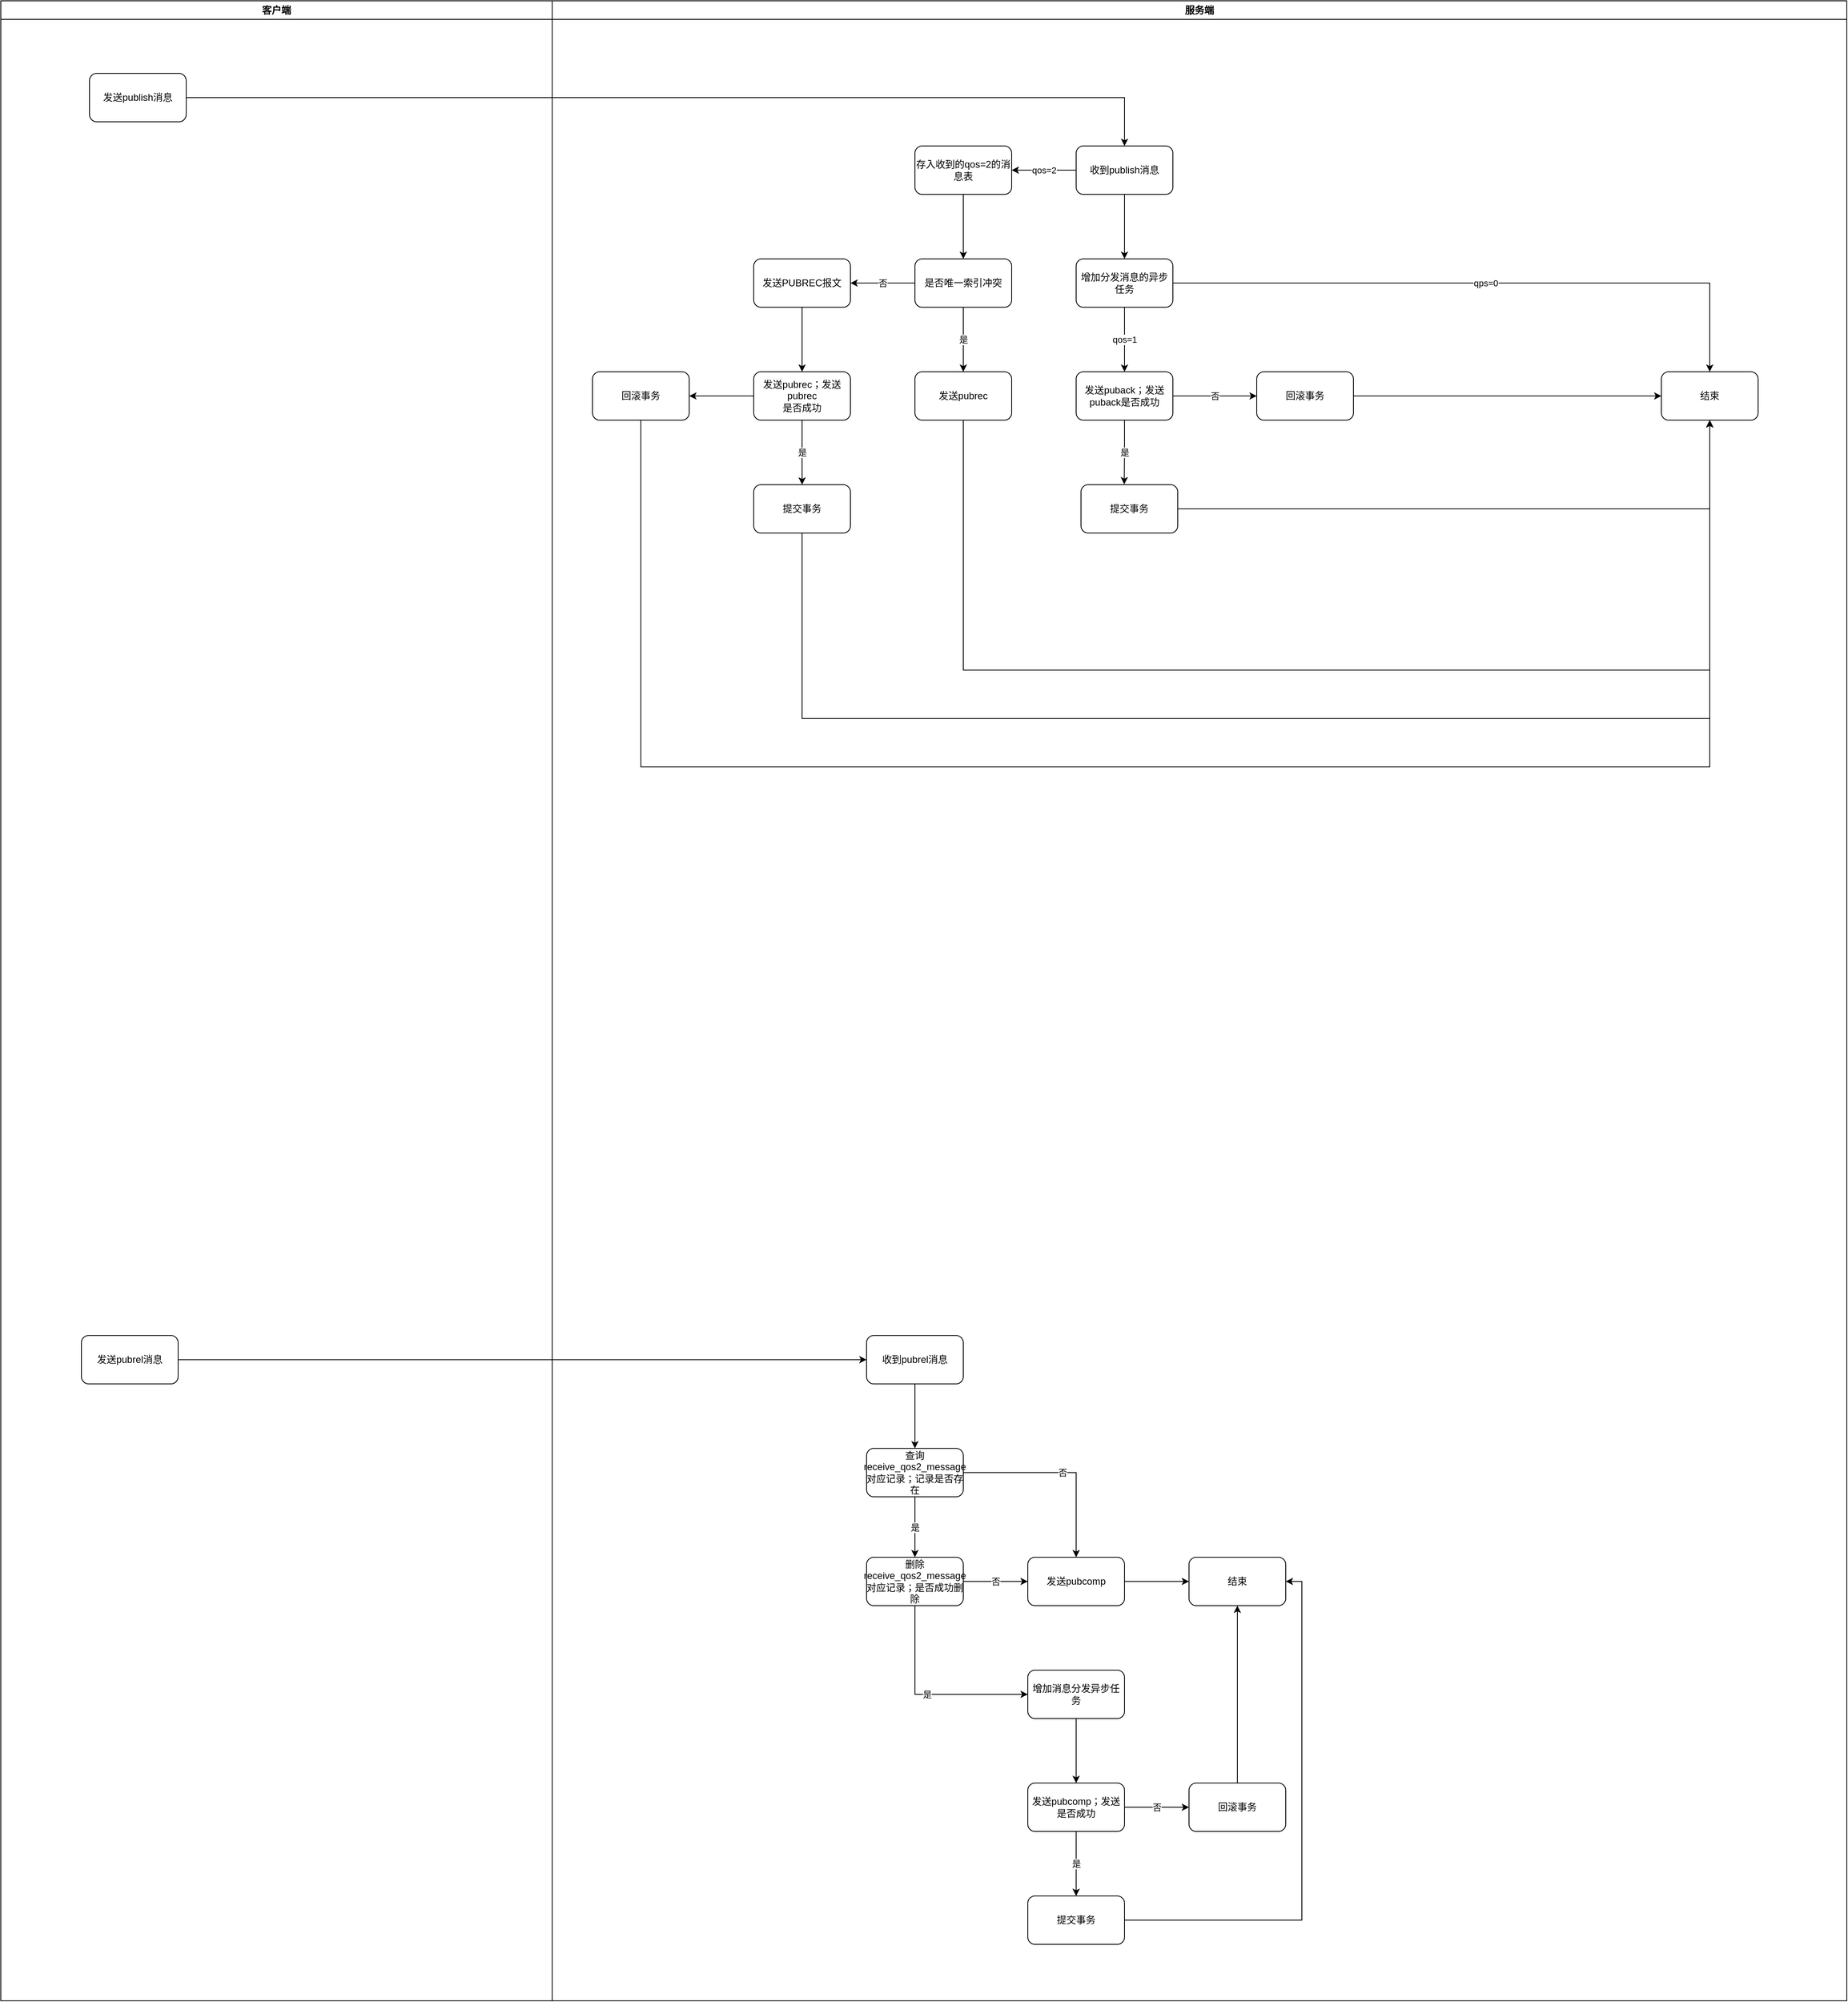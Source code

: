 <mxfile version="13.7.9" type="embed" pages="4"><diagram id="PDdm4LYdHplyjlYsy8n4" name="入站消息"><mxGraphModel dx="2298" dy="528" grid="1" gridSize="10" guides="1" tooltips="1" connect="1" arrows="1" fold="1" page="1" pageScale="1" pageWidth="850" pageHeight="1100" math="0" shadow="0"><root><mxCell id="0"/><mxCell id="1" parent="0"/><mxCell id="8kpK-hT3R2jEai4biR_k-1" value="服务端" style="swimlane;whiteSpace=wrap;html=1;startSize=23;" parent="1" vertex="1"><mxGeometry x="414" y="240" width="1606" height="2480" as="geometry"/></mxCell><mxCell id="O4QeAjEl9ZoxxgIogJ_r-10" value="" style="edgeStyle=orthogonalEdgeStyle;rounded=0;orthogonalLoop=1;jettySize=auto;html=1;" parent="8kpK-hT3R2jEai4biR_k-1" source="8kpK-hT3R2jEai4biR_k-6" target="O4QeAjEl9ZoxxgIogJ_r-9" edge="1"><mxGeometry relative="1" as="geometry"/></mxCell><mxCell id="8kpK-hT3R2jEai4biR_k-6" value="收到pubrel消息" style="rounded=1;whiteSpace=wrap;html=1;" parent="8kpK-hT3R2jEai4biR_k-1" vertex="1"><mxGeometry x="390.0" y="1655" width="120" height="60" as="geometry"/></mxCell><mxCell id="8kpK-hT3R2jEai4biR_k-9" value="结束" style="rounded=1;whiteSpace=wrap;html=1;" parent="8kpK-hT3R2jEai4biR_k-1" vertex="1"><mxGeometry x="1376" y="460" width="120" height="60" as="geometry"/></mxCell><mxCell id="8kpK-hT3R2jEai4biR_k-10" value="qos=1" style="edgeStyle=orthogonalEdgeStyle;rounded=0;orthogonalLoop=1;jettySize=auto;html=1;" parent="8kpK-hT3R2jEai4biR_k-1" source="8kpK-hT3R2jEai4biR_k-11" target="8kpK-hT3R2jEai4biR_k-14" edge="1"><mxGeometry relative="1" as="geometry"/></mxCell><mxCell id="8kpK-hT3R2jEai4biR_k-66" value="qps=0" style="edgeStyle=orthogonalEdgeStyle;rounded=0;orthogonalLoop=1;jettySize=auto;html=1;entryX=0.5;entryY=0;entryDx=0;entryDy=0;" parent="8kpK-hT3R2jEai4biR_k-1" source="8kpK-hT3R2jEai4biR_k-11" target="8kpK-hT3R2jEai4biR_k-9" edge="1"><mxGeometry relative="1" as="geometry"><mxPoint x="874" y="350" as="targetPoint"/></mxGeometry></mxCell><mxCell id="8kpK-hT3R2jEai4biR_k-11" value="增加分发消息的异步任务" style="rounded=1;whiteSpace=wrap;html=1;" parent="8kpK-hT3R2jEai4biR_k-1" vertex="1"><mxGeometry x="650" y="320" width="120" height="60" as="geometry"/></mxCell><mxCell id="8kpK-hT3R2jEai4biR_k-13" value="否" style="edgeStyle=orthogonalEdgeStyle;rounded=0;orthogonalLoop=1;jettySize=auto;html=1;" parent="8kpK-hT3R2jEai4biR_k-1" source="8kpK-hT3R2jEai4biR_k-14" target="8kpK-hT3R2jEai4biR_k-18" edge="1"><mxGeometry relative="1" as="geometry"/></mxCell><mxCell id="8kpK-hT3R2jEai4biR_k-68" value="是" style="edgeStyle=orthogonalEdgeStyle;rounded=0;orthogonalLoop=1;jettySize=auto;html=1;entryX=0.447;entryY=-0.007;entryDx=0;entryDy=0;entryPerimeter=0;" parent="8kpK-hT3R2jEai4biR_k-1" source="8kpK-hT3R2jEai4biR_k-14" target="8kpK-hT3R2jEai4biR_k-16" edge="1"><mxGeometry relative="1" as="geometry"/></mxCell><mxCell id="8kpK-hT3R2jEai4biR_k-14" value="发送puback；发送puback是否成功" style="rounded=1;whiteSpace=wrap;html=1;" parent="8kpK-hT3R2jEai4biR_k-1" vertex="1"><mxGeometry x="650" y="460" width="120" height="60" as="geometry"/></mxCell><mxCell id="8kpK-hT3R2jEai4biR_k-15" style="edgeStyle=orthogonalEdgeStyle;rounded=0;orthogonalLoop=1;jettySize=auto;html=1;entryX=0.5;entryY=1;entryDx=0;entryDy=0;" parent="8kpK-hT3R2jEai4biR_k-1" source="8kpK-hT3R2jEai4biR_k-16" target="8kpK-hT3R2jEai4biR_k-9" edge="1"><mxGeometry relative="1" as="geometry"/></mxCell><mxCell id="8kpK-hT3R2jEai4biR_k-16" value="提交事务" style="rounded=1;whiteSpace=wrap;html=1;" parent="8kpK-hT3R2jEai4biR_k-1" vertex="1"><mxGeometry x="656" y="600" width="120" height="60" as="geometry"/></mxCell><mxCell id="8kpK-hT3R2jEai4biR_k-67" style="edgeStyle=orthogonalEdgeStyle;rounded=0;orthogonalLoop=1;jettySize=auto;html=1;entryX=0;entryY=0.5;entryDx=0;entryDy=0;" parent="8kpK-hT3R2jEai4biR_k-1" source="8kpK-hT3R2jEai4biR_k-18" target="8kpK-hT3R2jEai4biR_k-9" edge="1"><mxGeometry relative="1" as="geometry"/></mxCell><mxCell id="8kpK-hT3R2jEai4biR_k-18" value="回滚事务" style="rounded=1;whiteSpace=wrap;html=1;" parent="8kpK-hT3R2jEai4biR_k-1" vertex="1"><mxGeometry x="874" y="460" width="120" height="60" as="geometry"/></mxCell><mxCell id="8kpK-hT3R2jEai4biR_k-19" value="" style="edgeStyle=orthogonalEdgeStyle;rounded=0;orthogonalLoop=1;jettySize=auto;html=1;" parent="8kpK-hT3R2jEai4biR_k-1" source="8kpK-hT3R2jEai4biR_k-20" target="8kpK-hT3R2jEai4biR_k-23" edge="1"><mxGeometry relative="1" as="geometry"/></mxCell><mxCell id="8kpK-hT3R2jEai4biR_k-20" value="存入收到的qos=2的消息表" style="rounded=1;whiteSpace=wrap;html=1;" parent="8kpK-hT3R2jEai4biR_k-1" vertex="1"><mxGeometry x="450" y="180" width="120" height="60" as="geometry"/></mxCell><mxCell id="8kpK-hT3R2jEai4biR_k-21" value="是" style="edgeStyle=orthogonalEdgeStyle;rounded=0;orthogonalLoop=1;jettySize=auto;html=1;" parent="8kpK-hT3R2jEai4biR_k-1" source="8kpK-hT3R2jEai4biR_k-23" target="8kpK-hT3R2jEai4biR_k-25" edge="1"><mxGeometry relative="1" as="geometry"/></mxCell><mxCell id="8kpK-hT3R2jEai4biR_k-22" value="否" style="edgeStyle=orthogonalEdgeStyle;rounded=0;orthogonalLoop=1;jettySize=auto;html=1;" parent="8kpK-hT3R2jEai4biR_k-1" source="8kpK-hT3R2jEai4biR_k-23" target="8kpK-hT3R2jEai4biR_k-27" edge="1"><mxGeometry relative="1" as="geometry"/></mxCell><mxCell id="8kpK-hT3R2jEai4biR_k-23" value="是否唯一索引冲突" style="rounded=1;whiteSpace=wrap;html=1;" parent="8kpK-hT3R2jEai4biR_k-1" vertex="1"><mxGeometry x="450" y="320" width="120" height="60" as="geometry"/></mxCell><mxCell id="8kpK-hT3R2jEai4biR_k-24" style="edgeStyle=orthogonalEdgeStyle;rounded=0;orthogonalLoop=1;jettySize=auto;html=1;entryX=0.5;entryY=1;entryDx=0;entryDy=0;" parent="8kpK-hT3R2jEai4biR_k-1" source="8kpK-hT3R2jEai4biR_k-25" target="8kpK-hT3R2jEai4biR_k-9" edge="1"><mxGeometry relative="1" as="geometry"><Array as="points"><mxPoint x="510" y="830"/><mxPoint x="1436" y="830"/></Array></mxGeometry></mxCell><mxCell id="8kpK-hT3R2jEai4biR_k-25" value="发送pubrec" style="rounded=1;whiteSpace=wrap;html=1;" parent="8kpK-hT3R2jEai4biR_k-1" vertex="1"><mxGeometry x="450" y="460" width="120" height="60" as="geometry"/></mxCell><mxCell id="8kpK-hT3R2jEai4biR_k-26" value="" style="edgeStyle=orthogonalEdgeStyle;rounded=0;orthogonalLoop=1;jettySize=auto;html=1;" parent="8kpK-hT3R2jEai4biR_k-1" source="8kpK-hT3R2jEai4biR_k-27" target="8kpK-hT3R2jEai4biR_k-30" edge="1"><mxGeometry relative="1" as="geometry"/></mxCell><mxCell id="8kpK-hT3R2jEai4biR_k-27" value="发送PUBREC报文" style="rounded=1;whiteSpace=wrap;html=1;" parent="8kpK-hT3R2jEai4biR_k-1" vertex="1"><mxGeometry x="250" y="320" width="120" height="60" as="geometry"/></mxCell><mxCell id="8kpK-hT3R2jEai4biR_k-28" value="是" style="edgeStyle=orthogonalEdgeStyle;rounded=0;orthogonalLoop=1;jettySize=auto;html=1;" parent="8kpK-hT3R2jEai4biR_k-1" source="8kpK-hT3R2jEai4biR_k-30" target="8kpK-hT3R2jEai4biR_k-32" edge="1"><mxGeometry relative="1" as="geometry"/></mxCell><mxCell id="8kpK-hT3R2jEai4biR_k-29" value="" style="edgeStyle=orthogonalEdgeStyle;rounded=0;orthogonalLoop=1;jettySize=auto;html=1;" parent="8kpK-hT3R2jEai4biR_k-1" source="8kpK-hT3R2jEai4biR_k-30" target="8kpK-hT3R2jEai4biR_k-34" edge="1"><mxGeometry relative="1" as="geometry"/></mxCell><mxCell id="8kpK-hT3R2jEai4biR_k-30" value="发送pubrec；发送pubrec&lt;br&gt;是否成功" style="rounded=1;whiteSpace=wrap;html=1;" parent="8kpK-hT3R2jEai4biR_k-1" vertex="1"><mxGeometry x="250" y="460" width="120" height="60" as="geometry"/></mxCell><mxCell id="8kpK-hT3R2jEai4biR_k-31" style="edgeStyle=orthogonalEdgeStyle;rounded=0;orthogonalLoop=1;jettySize=auto;html=1;entryX=0.5;entryY=1;entryDx=0;entryDy=0;" parent="8kpK-hT3R2jEai4biR_k-1" source="8kpK-hT3R2jEai4biR_k-32" target="8kpK-hT3R2jEai4biR_k-9" edge="1"><mxGeometry relative="1" as="geometry"><Array as="points"><mxPoint x="310" y="890"/><mxPoint x="1436" y="890"/></Array></mxGeometry></mxCell><mxCell id="8kpK-hT3R2jEai4biR_k-32" value="提交事务" style="rounded=1;whiteSpace=wrap;html=1;" parent="8kpK-hT3R2jEai4biR_k-1" vertex="1"><mxGeometry x="250" y="600" width="120" height="60" as="geometry"/></mxCell><mxCell id="8kpK-hT3R2jEai4biR_k-33" style="edgeStyle=orthogonalEdgeStyle;rounded=0;orthogonalLoop=1;jettySize=auto;html=1;entryX=0.5;entryY=1;entryDx=0;entryDy=0;" parent="8kpK-hT3R2jEai4biR_k-1" source="8kpK-hT3R2jEai4biR_k-34" target="8kpK-hT3R2jEai4biR_k-9" edge="1"><mxGeometry relative="1" as="geometry"><Array as="points"><mxPoint x="110" y="950"/><mxPoint x="1436" y="950"/></Array></mxGeometry></mxCell><mxCell id="8kpK-hT3R2jEai4biR_k-34" value="回滚事务" style="rounded=1;whiteSpace=wrap;html=1;" parent="8kpK-hT3R2jEai4biR_k-1" vertex="1"><mxGeometry x="50" y="460" width="120" height="60" as="geometry"/></mxCell><mxCell id="8kpK-hT3R2jEai4biR_k-36" value="qos=2" style="edgeStyle=orthogonalEdgeStyle;rounded=0;orthogonalLoop=1;jettySize=auto;html=1;" parent="8kpK-hT3R2jEai4biR_k-1" source="8kpK-hT3R2jEai4biR_k-37" target="8kpK-hT3R2jEai4biR_k-20" edge="1"><mxGeometry relative="1" as="geometry"/></mxCell><mxCell id="8kpK-hT3R2jEai4biR_k-64" value="" style="edgeStyle=orthogonalEdgeStyle;rounded=0;orthogonalLoop=1;jettySize=auto;html=1;" parent="8kpK-hT3R2jEai4biR_k-1" source="8kpK-hT3R2jEai4biR_k-37" target="8kpK-hT3R2jEai4biR_k-11" edge="1"><mxGeometry relative="1" as="geometry"/></mxCell><mxCell id="8kpK-hT3R2jEai4biR_k-37" value="收到publish消息" style="rounded=1;whiteSpace=wrap;html=1;" parent="8kpK-hT3R2jEai4biR_k-1" vertex="1"><mxGeometry x="650" y="180" width="120" height="60" as="geometry"/></mxCell><mxCell id="tniEplMel7iOgbVtoTHJ-2" value="" style="edgeStyle=orthogonalEdgeStyle;rounded=0;orthogonalLoop=1;jettySize=auto;html=1;" parent="8kpK-hT3R2jEai4biR_k-1" source="8kpK-hT3R2jEai4biR_k-57" target="tniEplMel7iOgbVtoTHJ-1" edge="1"><mxGeometry relative="1" as="geometry"/></mxCell><mxCell id="8kpK-hT3R2jEai4biR_k-57" value="发送pubcomp" style="rounded=1;whiteSpace=wrap;html=1;" parent="8kpK-hT3R2jEai4biR_k-1" vertex="1"><mxGeometry x="590.0" y="1930" width="120" height="60" as="geometry"/></mxCell><mxCell id="tniEplMel7iOgbVtoTHJ-5" value="" style="edgeStyle=orthogonalEdgeStyle;rounded=0;orthogonalLoop=1;jettySize=auto;html=1;" parent="8kpK-hT3R2jEai4biR_k-1" source="8kpK-hT3R2jEai4biR_k-59" target="tniEplMel7iOgbVtoTHJ-4" edge="1"><mxGeometry relative="1" as="geometry"/></mxCell><mxCell id="8kpK-hT3R2jEai4biR_k-59" value="增加消息分发异步任务" style="rounded=1;whiteSpace=wrap;html=1;" parent="8kpK-hT3R2jEai4biR_k-1" vertex="1"><mxGeometry x="590.0" y="2070" width="120" height="60" as="geometry"/></mxCell><mxCell id="8kpK-hT3R2jEai4biR_k-61" value="是" style="edgeStyle=orthogonalEdgeStyle;rounded=0;jumpStyle=arc;orthogonalLoop=1;jettySize=auto;html=1;" parent="8kpK-hT3R2jEai4biR_k-1" source="8kpK-hT3R2jEai4biR_k-63" target="8kpK-hT3R2jEai4biR_k-59" edge="1"><mxGeometry relative="1" as="geometry"><Array as="points"><mxPoint x="450" y="2100"/></Array></mxGeometry></mxCell><mxCell id="8kpK-hT3R2jEai4biR_k-62" value="否" style="edgeStyle=orthogonalEdgeStyle;rounded=0;jumpStyle=arc;orthogonalLoop=1;jettySize=auto;html=1;" parent="8kpK-hT3R2jEai4biR_k-1" source="8kpK-hT3R2jEai4biR_k-63" target="8kpK-hT3R2jEai4biR_k-57" edge="1"><mxGeometry relative="1" as="geometry"/></mxCell><mxCell id="8kpK-hT3R2jEai4biR_k-63" value="删除receive_qos2_message对应记录；是否成功删除" style="rounded=1;whiteSpace=wrap;html=1;" parent="8kpK-hT3R2jEai4biR_k-1" vertex="1"><mxGeometry x="390.0" y="1930" width="120" height="60" as="geometry"/></mxCell><mxCell id="tniEplMel7iOgbVtoTHJ-1" value="结束" style="rounded=1;whiteSpace=wrap;html=1;" parent="8kpK-hT3R2jEai4biR_k-1" vertex="1"><mxGeometry x="790.0" y="1930" width="120" height="60" as="geometry"/></mxCell><mxCell id="tniEplMel7iOgbVtoTHJ-7" value="是" style="edgeStyle=orthogonalEdgeStyle;rounded=0;orthogonalLoop=1;jettySize=auto;html=1;" parent="8kpK-hT3R2jEai4biR_k-1" source="tniEplMel7iOgbVtoTHJ-4" target="tniEplMel7iOgbVtoTHJ-6" edge="1"><mxGeometry relative="1" as="geometry"/></mxCell><mxCell id="tniEplMel7iOgbVtoTHJ-9" value="否" style="edgeStyle=orthogonalEdgeStyle;rounded=0;orthogonalLoop=1;jettySize=auto;html=1;" parent="8kpK-hT3R2jEai4biR_k-1" source="tniEplMel7iOgbVtoTHJ-4" target="tniEplMel7iOgbVtoTHJ-8" edge="1"><mxGeometry relative="1" as="geometry"/></mxCell><mxCell id="tniEplMel7iOgbVtoTHJ-4" value="发送pubcomp；发送是否成功" style="rounded=1;whiteSpace=wrap;html=1;" parent="8kpK-hT3R2jEai4biR_k-1" vertex="1"><mxGeometry x="590.0" y="2210" width="120" height="60" as="geometry"/></mxCell><mxCell id="tniEplMel7iOgbVtoTHJ-11" style="edgeStyle=orthogonalEdgeStyle;rounded=0;orthogonalLoop=1;jettySize=auto;html=1;entryX=1;entryY=0.5;entryDx=0;entryDy=0;" parent="8kpK-hT3R2jEai4biR_k-1" source="tniEplMel7iOgbVtoTHJ-6" target="tniEplMel7iOgbVtoTHJ-1" edge="1"><mxGeometry relative="1" as="geometry"/></mxCell><mxCell id="tniEplMel7iOgbVtoTHJ-6" value="提交事务" style="rounded=1;whiteSpace=wrap;html=1;" parent="8kpK-hT3R2jEai4biR_k-1" vertex="1"><mxGeometry x="590.0" y="2350" width="120" height="60" as="geometry"/></mxCell><mxCell id="tniEplMel7iOgbVtoTHJ-10" style="edgeStyle=orthogonalEdgeStyle;rounded=0;orthogonalLoop=1;jettySize=auto;html=1;" parent="8kpK-hT3R2jEai4biR_k-1" source="tniEplMel7iOgbVtoTHJ-8" target="tniEplMel7iOgbVtoTHJ-1" edge="1"><mxGeometry relative="1" as="geometry"/></mxCell><mxCell id="tniEplMel7iOgbVtoTHJ-8" value="回滚事务" style="rounded=1;whiteSpace=wrap;html=1;" parent="8kpK-hT3R2jEai4biR_k-1" vertex="1"><mxGeometry x="790.0" y="2210" width="120" height="60" as="geometry"/></mxCell><mxCell id="O4QeAjEl9ZoxxgIogJ_r-11" value="是" style="edgeStyle=orthogonalEdgeStyle;rounded=0;orthogonalLoop=1;jettySize=auto;html=1;" parent="8kpK-hT3R2jEai4biR_k-1" source="O4QeAjEl9ZoxxgIogJ_r-9" target="8kpK-hT3R2jEai4biR_k-63" edge="1"><mxGeometry relative="1" as="geometry"/></mxCell><mxCell id="O4QeAjEl9ZoxxgIogJ_r-13" value="否" style="edgeStyle=orthogonalEdgeStyle;rounded=0;orthogonalLoop=1;jettySize=auto;html=1;entryX=0.5;entryY=0;entryDx=0;entryDy=0;" parent="8kpK-hT3R2jEai4biR_k-1" source="O4QeAjEl9ZoxxgIogJ_r-9" target="8kpK-hT3R2jEai4biR_k-57" edge="1"><mxGeometry relative="1" as="geometry"/></mxCell><mxCell id="O4QeAjEl9ZoxxgIogJ_r-9" value="查询receive_qos2_message对应记录；记录是否存在" style="rounded=1;whiteSpace=wrap;html=1;" parent="8kpK-hT3R2jEai4biR_k-1" vertex="1"><mxGeometry x="390.0" y="1795" width="120" height="60" as="geometry"/></mxCell><mxCell id="8kpK-hT3R2jEai4biR_k-51" value="客户端" style="swimlane;whiteSpace=wrap;html=1;" parent="1" vertex="1"><mxGeometry x="-270" y="240" width="684" height="2480" as="geometry"/></mxCell><mxCell id="8kpK-hT3R2jEai4biR_k-52" value="发送publish消息" style="rounded=1;whiteSpace=wrap;html=1;" parent="8kpK-hT3R2jEai4biR_k-51" vertex="1"><mxGeometry x="110.0" y="90" width="120" height="60" as="geometry"/></mxCell><mxCell id="8kpK-hT3R2jEai4biR_k-53" value="发送pubrel消息" style="rounded=1;whiteSpace=wrap;html=1;" parent="8kpK-hT3R2jEai4biR_k-51" vertex="1"><mxGeometry x="100.0" y="1655" width="120" height="60" as="geometry"/></mxCell><mxCell id="8kpK-hT3R2jEai4biR_k-54" style="edgeStyle=orthogonalEdgeStyle;rounded=0;orthogonalLoop=1;jettySize=auto;html=1;entryX=0.5;entryY=0;entryDx=0;entryDy=0;" parent="1" source="8kpK-hT3R2jEai4biR_k-52" target="8kpK-hT3R2jEai4biR_k-37" edge="1"><mxGeometry relative="1" as="geometry"/></mxCell><mxCell id="8kpK-hT3R2jEai4biR_k-55" style="edgeStyle=orthogonalEdgeStyle;rounded=0;orthogonalLoop=1;jettySize=auto;html=1;entryX=0;entryY=0.5;entryDx=0;entryDy=0;" parent="1" source="8kpK-hT3R2jEai4biR_k-53" target="8kpK-hT3R2jEai4biR_k-6" edge="1"><mxGeometry relative="1" as="geometry"/></mxCell></root></mxGraphModel></diagram><diagram id="k4jWE-amrAnNTFHHnCet" name="异步任务-分发消息任务"><mxGraphModel dx="910" dy="528" grid="1" gridSize="10" guides="1" tooltips="1" connect="1" arrows="1" fold="1" page="1" pageScale="1" pageWidth="850" pageHeight="1100" math="0" shadow="0"><root><mxCell id="0"/><mxCell id="1" parent="0"/><mxCell id="0fl1IppJ4GoYzok4VV-b-9" value="" style="edgeStyle=orthogonalEdgeStyle;rounded=0;jumpStyle=arc;orthogonalLoop=1;jettySize=auto;html=1;" parent="1" source="0fl1IppJ4GoYzok4VV-b-6" target="0fl1IppJ4GoYzok4VV-b-8" edge="1"><mxGeometry relative="1" as="geometry"/></mxCell><mxCell id="0fl1IppJ4GoYzok4VV-b-6" value="根据topic匹配topic filter" style="rounded=1;whiteSpace=wrap;html=1;" parent="1" vertex="1"><mxGeometry x="390" y="240" width="120" height="60" as="geometry"/></mxCell><mxCell id="0fl1IppJ4GoYzok4VV-b-11" value="" style="edgeStyle=orthogonalEdgeStyle;rounded=0;jumpStyle=arc;orthogonalLoop=1;jettySize=auto;html=1;" parent="1" source="0fl1IppJ4GoYzok4VV-b-8" target="0fl1IppJ4GoYzok4VV-b-10" edge="1"><mxGeometry relative="1" as="geometry"/></mxCell><mxCell id="0fl1IppJ4GoYzok4VV-b-8" value="根据topic filter匹配客户端" style="rounded=1;whiteSpace=wrap;html=1;" parent="1" vertex="1"><mxGeometry x="390" y="380" width="120" height="60" as="geometry"/></mxCell><mxCell id="XokIj6WxE-O7nKduak1s-2" value="" style="edgeStyle=orthogonalEdgeStyle;rounded=0;orthogonalLoop=1;jettySize=auto;html=1;" parent="1" source="0fl1IppJ4GoYzok4VV-b-10" target="XokIj6WxE-O7nKduak1s-1" edge="1"><mxGeometry relative="1" as="geometry"/></mxCell><mxCell id="0fl1IppJ4GoYzok4VV-b-10" value="批量插入send_message消息及其异步任务" style="rounded=1;whiteSpace=wrap;html=1;" parent="1" vertex="1"><mxGeometry x="390" y="520" width="120" height="60" as="geometry"/></mxCell><mxCell id="XokIj6WxE-O7nKduak1s-1" value="结束" style="rounded=1;whiteSpace=wrap;html=1;" parent="1" vertex="1"><mxGeometry x="390" y="660" width="120" height="60" as="geometry"/></mxCell></root></mxGraphModel></diagram><diagram id="K6ayVnm4Q7NiHEKUyF0k" name="出站消息"><mxGraphModel dx="1071" dy="621" grid="1" gridSize="10" guides="1" tooltips="1" connect="1" arrows="1" fold="1" page="1" pageScale="1" pageWidth="827" pageHeight="1169" math="0" shadow="0"><root><mxCell id="0"/><mxCell id="1" parent="0"/><mxCell id="GzOiODAGneL9vTj7HFSQ-1" value="客户端" style="swimlane;whiteSpace=wrap;html=1;" parent="1" vertex="1"><mxGeometry x="340" y="420" width="430" height="1560" as="geometry"/></mxCell><mxCell id="GzOiODAGneL9vTj7HFSQ-14" value="" style="edgeStyle=orthogonalEdgeStyle;rounded=0;orthogonalLoop=1;jettySize=auto;html=1;" parent="GzOiODAGneL9vTj7HFSQ-1" source="GzOiODAGneL9vTj7HFSQ-4" target="GzOiODAGneL9vTj7HFSQ-7" edge="1"><mxGeometry relative="1" as="geometry"/></mxCell><mxCell id="GzOiODAGneL9vTj7HFSQ-4" value="收到publish消息" style="rounded=1;whiteSpace=wrap;html=1;" parent="GzOiODAGneL9vTj7HFSQ-1" vertex="1"><mxGeometry x="170" y="50" width="120" height="60" as="geometry"/></mxCell><mxCell id="GzOiODAGneL9vTj7HFSQ-7" value="发送puback消息" style="rounded=1;whiteSpace=wrap;html=1;" parent="GzOiODAGneL9vTj7HFSQ-1" vertex="1"><mxGeometry x="170" y="200" width="120" height="60" as="geometry"/></mxCell><mxCell id="bqhSTv_wxcXyNgmSgenb-22" value="" style="edgeStyle=orthogonalEdgeStyle;rounded=0;orthogonalLoop=1;jettySize=auto;html=1;" parent="GzOiODAGneL9vTj7HFSQ-1" source="GzOiODAGneL9vTj7HFSQ-19" target="bqhSTv_wxcXyNgmSgenb-1" edge="1"><mxGeometry relative="1" as="geometry"/></mxCell><mxCell id="GzOiODAGneL9vTj7HFSQ-19" value="收到publish消息" style="whiteSpace=wrap;html=1;rounded=1;" parent="GzOiODAGneL9vTj7HFSQ-1" vertex="1"><mxGeometry x="170" y="540" width="120" height="60" as="geometry"/></mxCell><mxCell id="bqhSTv_wxcXyNgmSgenb-17" value="" style="edgeStyle=orthogonalEdgeStyle;rounded=0;orthogonalLoop=1;jettySize=auto;html=1;" parent="GzOiODAGneL9vTj7HFSQ-1" source="bqhSTv_wxcXyNgmSgenb-14" target="bqhSTv_wxcXyNgmSgenb-16" edge="1"><mxGeometry relative="1" as="geometry"/></mxCell><mxCell id="bqhSTv_wxcXyNgmSgenb-14" value="收到pubrel消息" style="whiteSpace=wrap;html=1;rounded=1;" parent="GzOiODAGneL9vTj7HFSQ-1" vertex="1"><mxGeometry x="170" y="1140" width="120" height="60" as="geometry"/></mxCell><mxCell id="bqhSTv_wxcXyNgmSgenb-16" value="发送pubcomp消息" style="whiteSpace=wrap;html=1;rounded=1;" parent="GzOiODAGneL9vTj7HFSQ-1" vertex="1"><mxGeometry x="170" y="1280" width="120" height="60" as="geometry"/></mxCell><mxCell id="bqhSTv_wxcXyNgmSgenb-1" value="发送pubrec消息" style="whiteSpace=wrap;html=1;rounded=1;" parent="GzOiODAGneL9vTj7HFSQ-1" vertex="1"><mxGeometry x="170" y="700" width="120" height="60" as="geometry"/></mxCell><mxCell id="GzOiODAGneL9vTj7HFSQ-2" value="服务端" style="swimlane;whiteSpace=wrap;html=1;" parent="1" vertex="1"><mxGeometry x="770" y="420" width="440" height="1560" as="geometry"/></mxCell><mxCell id="GzOiODAGneL9vTj7HFSQ-3" value="发送publish消息" style="rounded=1;whiteSpace=wrap;html=1;" parent="GzOiODAGneL9vTj7HFSQ-2" vertex="1"><mxGeometry x="150" y="50" width="120" height="60" as="geometry"/></mxCell><mxCell id="GzOiODAGneL9vTj7HFSQ-17" value="" style="edgeStyle=orthogonalEdgeStyle;rounded=0;orthogonalLoop=1;jettySize=auto;html=1;" parent="GzOiODAGneL9vTj7HFSQ-2" source="GzOiODAGneL9vTj7HFSQ-10" target="GzOiODAGneL9vTj7HFSQ-16" edge="1"><mxGeometry relative="1" as="geometry"/></mxCell><mxCell id="GzOiODAGneL9vTj7HFSQ-10" value="收到puback消息" style="rounded=1;whiteSpace=wrap;html=1;" parent="GzOiODAGneL9vTj7HFSQ-2" vertex="1"><mxGeometry x="150" y="200" width="120" height="60" as="geometry"/></mxCell><mxCell id="GzOiODAGneL9vTj7HFSQ-16" value="更新消息puback状态；完成publish异步任务" style="rounded=1;whiteSpace=wrap;html=1;" parent="GzOiODAGneL9vTj7HFSQ-2" vertex="1"><mxGeometry x="150" y="340" width="120" height="60" as="geometry"/></mxCell><mxCell id="GzOiODAGneL9vTj7HFSQ-18" value="发送publish消息" style="rounded=1;whiteSpace=wrap;html=1;" parent="GzOiODAGneL9vTj7HFSQ-2" vertex="1"><mxGeometry x="150" y="540" width="120" height="60" as="geometry"/></mxCell><mxCell id="bqhSTv_wxcXyNgmSgenb-13" value="发送pubrel消息" style="rounded=1;whiteSpace=wrap;html=1;" parent="GzOiODAGneL9vTj7HFSQ-2" vertex="1"><mxGeometry x="150" y="1140" width="120" height="60" as="geometry"/></mxCell><mxCell id="bqhSTv_wxcXyNgmSgenb-20" value="收到pubcomp消息&lt;div&gt;更新pubcomp状态；&lt;/div&gt;&lt;div&gt;完成pubrel异步任务&lt;/div&gt;" style="rounded=1;whiteSpace=wrap;html=1;" parent="GzOiODAGneL9vTj7HFSQ-2" vertex="1"><mxGeometry x="150" y="1280" width="120" height="60" as="geometry"/></mxCell><mxCell id="bqhSTv_wxcXyNgmSgenb-9" value="" style="edgeStyle=orthogonalEdgeStyle;rounded=0;orthogonalLoop=1;jettySize=auto;html=1;" parent="GzOiODAGneL9vTj7HFSQ-2" source="bqhSTv_wxcXyNgmSgenb-6" target="bqhSTv_wxcXyNgmSgenb-8" edge="1"><mxGeometry relative="1" as="geometry"/></mxCell><mxCell id="bqhSTv_wxcXyNgmSgenb-6" value="收到pubrec消息" style="rounded=1;whiteSpace=wrap;html=1;" parent="GzOiODAGneL9vTj7HFSQ-2" vertex="1"><mxGeometry x="150" y="700" width="120" height="60" as="geometry"/></mxCell><mxCell id="bqhSTv_wxcXyNgmSgenb-8" value="&lt;div&gt;更新pubrec状态；&lt;/div&gt;完成publish异步任务；增加pubrel异步任务&lt;div&gt;&lt;/div&gt;" style="rounded=1;whiteSpace=wrap;html=1;" parent="GzOiODAGneL9vTj7HFSQ-2" vertex="1"><mxGeometry x="150" y="840" width="120" height="60" as="geometry"/></mxCell><mxCell id="GzOiODAGneL9vTj7HFSQ-5" style="edgeStyle=orthogonalEdgeStyle;rounded=0;orthogonalLoop=1;jettySize=auto;html=1;exitX=0;exitY=0.5;exitDx=0;exitDy=0;" parent="1" source="GzOiODAGneL9vTj7HFSQ-3" target="GzOiODAGneL9vTj7HFSQ-4" edge="1"><mxGeometry relative="1" as="geometry"/></mxCell><mxCell id="GzOiODAGneL9vTj7HFSQ-15" value="qos=1" style="edgeLabel;html=1;align=center;verticalAlign=middle;resizable=0;points=[];" parent="GzOiODAGneL9vTj7HFSQ-5" vertex="1" connectable="0"><mxGeometry x="-0.523" y="1" relative="1" as="geometry"><mxPoint as="offset"/></mxGeometry></mxCell><mxCell id="GzOiODAGneL9vTj7HFSQ-13" style="edgeStyle=orthogonalEdgeStyle;rounded=0;orthogonalLoop=1;jettySize=auto;html=1;entryX=0;entryY=0.5;entryDx=0;entryDy=0;" parent="1" source="GzOiODAGneL9vTj7HFSQ-7" target="GzOiODAGneL9vTj7HFSQ-10" edge="1"><mxGeometry relative="1" as="geometry"/></mxCell><mxCell id="GzOiODAGneL9vTj7HFSQ-20" value="" style="edgeStyle=orthogonalEdgeStyle;rounded=0;orthogonalLoop=1;jettySize=auto;html=1;" parent="1" source="GzOiODAGneL9vTj7HFSQ-18" target="GzOiODAGneL9vTj7HFSQ-19" edge="1"><mxGeometry relative="1" as="geometry"/></mxCell><mxCell id="GzOiODAGneL9vTj7HFSQ-21" value="qos=2" style="edgeLabel;html=1;align=center;verticalAlign=middle;resizable=0;points=[];" parent="GzOiODAGneL9vTj7HFSQ-20" vertex="1" connectable="0"><mxGeometry x="-0.561" y="-2" relative="1" as="geometry"><mxPoint as="offset"/></mxGeometry></mxCell><mxCell id="bqhSTv_wxcXyNgmSgenb-15" style="edgeStyle=orthogonalEdgeStyle;rounded=0;orthogonalLoop=1;jettySize=auto;html=1;entryX=1;entryY=0.5;entryDx=0;entryDy=0;" parent="1" source="bqhSTv_wxcXyNgmSgenb-13" target="bqhSTv_wxcXyNgmSgenb-14" edge="1"><mxGeometry relative="1" as="geometry"/></mxCell><mxCell id="bqhSTv_wxcXyNgmSgenb-21" style="edgeStyle=orthogonalEdgeStyle;rounded=0;orthogonalLoop=1;jettySize=auto;html=1;entryX=0;entryY=0.5;entryDx=0;entryDy=0;" parent="1" source="bqhSTv_wxcXyNgmSgenb-16" target="bqhSTv_wxcXyNgmSgenb-20" edge="1"><mxGeometry relative="1" as="geometry"/></mxCell><mxCell id="bqhSTv_wxcXyNgmSgenb-7" style="edgeStyle=orthogonalEdgeStyle;rounded=0;orthogonalLoop=1;jettySize=auto;html=1;entryX=0;entryY=0.5;entryDx=0;entryDy=0;" parent="1" source="bqhSTv_wxcXyNgmSgenb-1" target="bqhSTv_wxcXyNgmSgenb-6" edge="1"><mxGeometry relative="1" as="geometry"/></mxCell></root></mxGraphModel></diagram><diagram id="4qeNa46pEVVLE3i9eAhn" name="异步任务-发送publish报文"><mxGraphModel dx="1550" dy="840" grid="1" gridSize="10" guides="1" tooltips="1" connect="1" arrows="1" fold="1" page="1" pageScale="1" pageWidth="850" pageHeight="1100" math="0" shadow="0"><root><mxCell id="0"/><mxCell id="1" parent="0"/><mxCell id="yzGZU8PBOy7eUI11wV_d-3" value="" style="edgeStyle=orthogonalEdgeStyle;rounded=0;orthogonalLoop=1;jettySize=auto;html=1;" parent="1" source="yzGZU8PBOy7eUI11wV_d-1" target="yzGZU8PBOy7eUI11wV_d-2" edge="1"><mxGeometry relative="1" as="geometry"/></mxCell><mxCell id="yzGZU8PBOy7eUI11wV_d-1" value="开始" style="rounded=1;whiteSpace=wrap;html=1;" parent="1" vertex="1"><mxGeometry x="160" y="120" width="120" height="60" as="geometry"/></mxCell><mxCell id="yzGZU8PBOy7eUI11wV_d-5" value="是" style="edgeStyle=orthogonalEdgeStyle;rounded=0;orthogonalLoop=1;jettySize=auto;html=1;" parent="1" source="yzGZU8PBOy7eUI11wV_d-2" target="yzGZU8PBOy7eUI11wV_d-4" edge="1"><mxGeometry relative="1" as="geometry"/></mxCell><mxCell id="yzGZU8PBOy7eUI11wV_d-7" value="否" style="edgeStyle=orthogonalEdgeStyle;rounded=0;orthogonalLoop=1;jettySize=auto;html=1;" parent="1" source="yzGZU8PBOy7eUI11wV_d-2" target="yzGZU8PBOy7eUI11wV_d-6" edge="1"><mxGeometry relative="1" as="geometry"/></mxCell><mxCell id="yzGZU8PBOy7eUI11wV_d-2" value="查询消息是否存在" style="rounded=1;whiteSpace=wrap;html=1;" parent="1" vertex="1"><mxGeometry x="160" y="260" width="120" height="60" as="geometry"/></mxCell><mxCell id="yzGZU8PBOy7eUI11wV_d-11" value="qos=1" style="edgeStyle=orthogonalEdgeStyle;rounded=0;orthogonalLoop=1;jettySize=auto;html=1;" parent="1" source="yzGZU8PBOy7eUI11wV_d-4" target="yzGZU8PBOy7eUI11wV_d-10" edge="1"><mxGeometry relative="1" as="geometry"/></mxCell><mxCell id="7t1D-U24dZ-YpqizAq16-2" value="qos=2" style="edgeStyle=orthogonalEdgeStyle;rounded=0;orthogonalLoop=1;jettySize=auto;html=1;" parent="1" source="yzGZU8PBOy7eUI11wV_d-4" target="7t1D-U24dZ-YpqizAq16-1" edge="1"><mxGeometry relative="1" as="geometry"/></mxCell><mxCell id="yzGZU8PBOy7eUI11wV_d-4" value="根据qos等级去处理" style="rounded=1;whiteSpace=wrap;html=1;" parent="1" vertex="1"><mxGeometry x="160" y="400" width="120" height="60" as="geometry"/></mxCell><mxCell id="yzGZU8PBOy7eUI11wV_d-9" value="" style="edgeStyle=orthogonalEdgeStyle;rounded=0;orthogonalLoop=1;jettySize=auto;html=1;" parent="1" source="yzGZU8PBOy7eUI11wV_d-6" target="yzGZU8PBOy7eUI11wV_d-8" edge="1"><mxGeometry relative="1" as="geometry"/></mxCell><mxCell id="yzGZU8PBOy7eUI11wV_d-6" value="完成异步任务" style="rounded=1;whiteSpace=wrap;html=1;" parent="1" vertex="1"><mxGeometry x="360" y="260" width="120" height="60" as="geometry"/></mxCell><mxCell id="yzGZU8PBOy7eUI11wV_d-8" value="结束" style="rounded=1;whiteSpace=wrap;html=1;" parent="1" vertex="1"><mxGeometry x="560" y="260" width="120" height="60" as="geometry"/></mxCell><mxCell id="7t1D-U24dZ-YpqizAq16-5" value="是" style="edgeStyle=orthogonalEdgeStyle;rounded=0;orthogonalLoop=1;jettySize=auto;html=1;entryX=0.5;entryY=0;entryDx=0;entryDy=0;" parent="1" source="yzGZU8PBOy7eUI11wV_d-10" target="yzGZU8PBOy7eUI11wV_d-6" edge="1"><mxGeometry x="-0.967" relative="1" as="geometry"><Array as="points"><mxPoint x="220" y="680"/><mxPoint x="110" y="680"/><mxPoint x="110" y="70"/><mxPoint x="420" y="70"/></Array><mxPoint as="offset"/></mxGeometry></mxCell><mxCell id="7t1D-U24dZ-YpqizAq16-7" value="否" style="edgeStyle=orthogonalEdgeStyle;rounded=0;orthogonalLoop=1;jettySize=auto;html=1;" parent="1" source="yzGZU8PBOy7eUI11wV_d-10" target="7t1D-U24dZ-YpqizAq16-6" edge="1"><mxGeometry relative="1" as="geometry"/></mxCell><mxCell id="yzGZU8PBOy7eUI11wV_d-10" value="是否收到puback" style="rounded=1;whiteSpace=wrap;html=1;" parent="1" vertex="1"><mxGeometry x="160" y="540" width="120" height="60" as="geometry"/></mxCell><mxCell id="KldHH4KO9R3ikEGegbNf-1" value="否" style="edgeStyle=orthogonalEdgeStyle;rounded=0;orthogonalLoop=1;jettySize=auto;html=1;endArrow=classic;endFill=1;" parent="1" source="7t1D-U24dZ-YpqizAq16-1" target="7t1D-U24dZ-YpqizAq16-6" edge="1"><mxGeometry relative="1" as="geometry"/></mxCell><mxCell id="KldHH4KO9R3ikEGegbNf-2" value="是" style="edgeStyle=orthogonalEdgeStyle;rounded=0;orthogonalLoop=1;jettySize=auto;html=1;endArrow=classic;endFill=1;" parent="1" source="7t1D-U24dZ-YpqizAq16-1" target="yzGZU8PBOy7eUI11wV_d-6" edge="1"><mxGeometry relative="1" as="geometry"/></mxCell><mxCell id="7t1D-U24dZ-YpqizAq16-1" value="是否收到pubrec报文" style="rounded=1;whiteSpace=wrap;html=1;" parent="1" vertex="1"><mxGeometry x="360" y="400" width="120" height="60" as="geometry"/></mxCell><mxCell id="7t1D-U24dZ-YpqizAq16-15" value="是" style="edgeStyle=orthogonalEdgeStyle;rounded=0;orthogonalLoop=1;jettySize=auto;html=1;endArrow=none;endFill=0;" parent="1" source="7t1D-U24dZ-YpqizAq16-6" edge="1"><mxGeometry x="-0.833" relative="1" as="geometry"><mxPoint x="220" y="640" as="targetPoint"/><Array as="points"><mxPoint x="420" y="680"/><mxPoint x="220" y="680"/></Array><mxPoint as="offset"/></mxGeometry></mxCell><mxCell id="7t1D-U24dZ-YpqizAq16-18" value="否" style="edgeStyle=orthogonalEdgeStyle;rounded=0;orthogonalLoop=1;jettySize=auto;html=1;endArrow=classic;endFill=1;" parent="1" source="7t1D-U24dZ-YpqizAq16-6" target="7t1D-U24dZ-YpqizAq16-17" edge="1"><mxGeometry relative="1" as="geometry"/></mxCell><mxCell id="7t1D-U24dZ-YpqizAq16-6" value="是否为重复消息" style="rounded=1;whiteSpace=wrap;html=1;" parent="1" vertex="1"><mxGeometry x="360" y="540" width="120" height="60" as="geometry"/></mxCell><mxCell id="KldHH4KO9R3ikEGegbNf-5" value="" style="edgeStyle=orthogonalEdgeStyle;rounded=0;orthogonalLoop=1;jettySize=auto;html=1;endArrow=classic;endFill=1;" parent="1" source="7t1D-U24dZ-YpqizAq16-17" target="KldHH4KO9R3ikEGegbNf-4" edge="1"><mxGeometry relative="1" as="geometry"/></mxCell><mxCell id="7t1D-U24dZ-YpqizAq16-17" value="发送消息" style="rounded=1;whiteSpace=wrap;html=1;" parent="1" vertex="1"><mxGeometry x="560" y="540" width="120" height="60" as="geometry"/></mxCell><mxCell id="KldHH4KO9R3ikEGegbNf-7" style="edgeStyle=orthogonalEdgeStyle;rounded=0;orthogonalLoop=1;jettySize=auto;html=1;exitX=0;exitY=0;exitDx=0;exitDy=0;entryX=1;entryY=1;entryDx=0;entryDy=0;endArrow=classic;endFill=1;" parent="1" source="KldHH4KO9R3ikEGegbNf-4" target="yzGZU8PBOy7eUI11wV_d-6" edge="1"><mxGeometry relative="1" as="geometry"/></mxCell><mxCell id="KldHH4KO9R3ikEGegbNf-4" value="publish次数+1" style="rounded=1;whiteSpace=wrap;html=1;" parent="1" vertex="1"><mxGeometry x="560" y="400" width="120" height="60" as="geometry"/></mxCell></root></mxGraphModel></diagram></mxfile>
